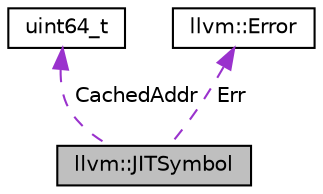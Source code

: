 digraph "llvm::JITSymbol"
{
 // LATEX_PDF_SIZE
  bgcolor="transparent";
  edge [fontname="Helvetica",fontsize="10",labelfontname="Helvetica",labelfontsize="10"];
  node [fontname="Helvetica",fontsize="10",shape="box"];
  Node1 [label="llvm::JITSymbol",height=0.2,width=0.4,color="black", fillcolor="grey75", style="filled", fontcolor="black",tooltip="Represents a symbol in the JIT."];
  Node2 -> Node1 [dir="back",color="darkorchid3",fontsize="10",style="dashed",label=" CachedAddr" ,fontname="Helvetica"];
  Node2 [label="uint64_t",height=0.2,width=0.4,color="black",tooltip=" "];
  Node3 -> Node1 [dir="back",color="darkorchid3",fontsize="10",style="dashed",label=" Err" ,fontname="Helvetica"];
  Node3 [label="llvm::Error",height=0.2,width=0.4,color="black",URL="$classllvm_1_1Error.html",tooltip="Lightweight error class with error context and mandatory checking."];
}
